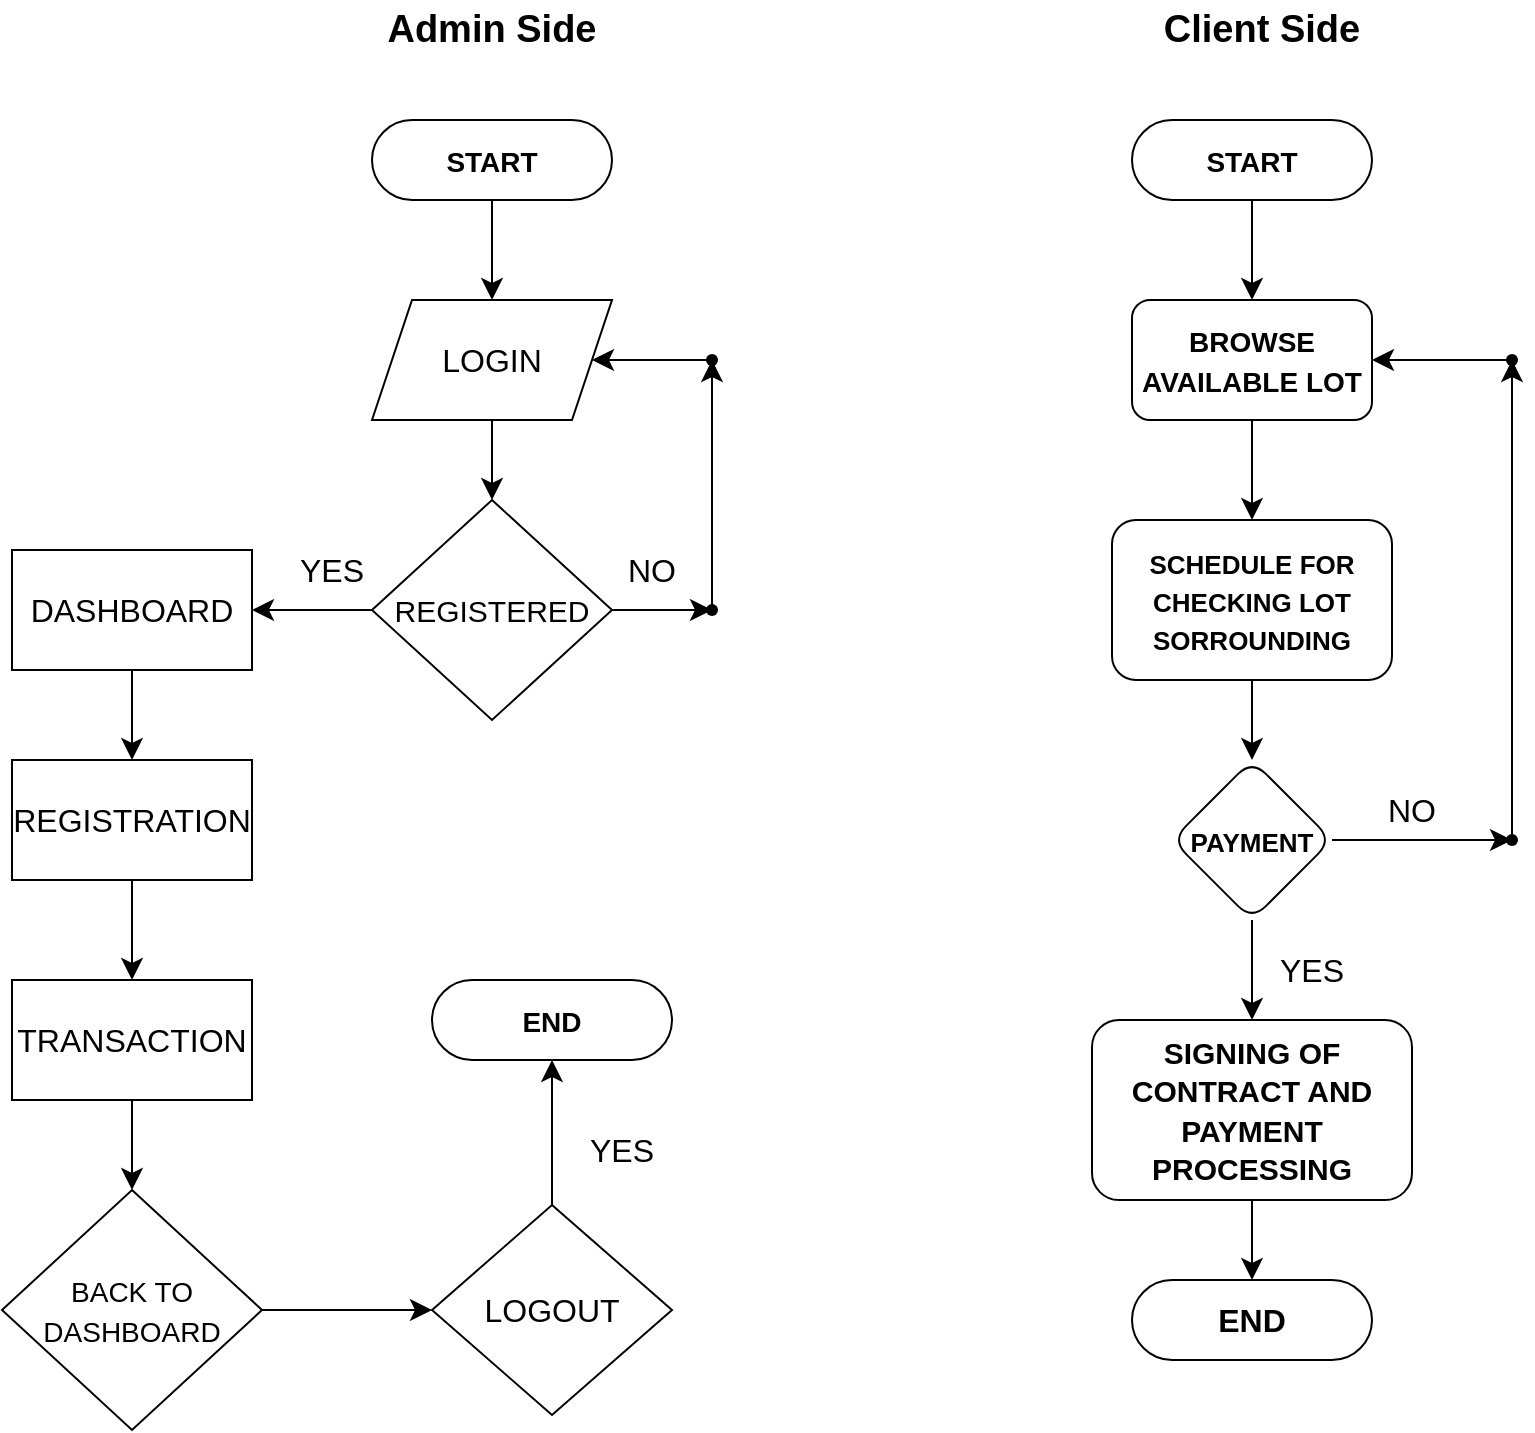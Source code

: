 <mxfile version="22.1.2" type="device">
  <diagram name="Page-1" id="edf60f1a-56cd-e834-aa8a-f176f3a09ee4">
    <mxGraphModel dx="993" dy="1060" grid="1" gridSize="10" guides="1" tooltips="1" connect="1" arrows="1" fold="1" page="1" pageScale="1" pageWidth="1100" pageHeight="850" background="none" math="0" shadow="0">
      <root>
        <mxCell id="0" />
        <mxCell id="1" parent="0" />
        <mxCell id="uFgtll1lMwdGewswQO8k-1" value="&lt;font style=&quot;font-size: 14px;&quot;&gt;&lt;b style=&quot;&quot;&gt;START&lt;/b&gt;&lt;/font&gt;" style="html=1;dashed=0;whiteSpace=wrap;shape=mxgraph.dfd.start;fontSize=16;" parent="1" vertex="1">
          <mxGeometry x="650" y="160" width="120" height="40" as="geometry" />
        </mxCell>
        <mxCell id="uFgtll1lMwdGewswQO8k-3" value="" style="endArrow=classic;html=1;rounded=0;fontSize=12;startSize=8;endSize=8;curved=1;entryX=0.5;entryY=0;entryDx=0;entryDy=0;exitX=0.5;exitY=0.5;exitDx=0;exitDy=20;exitPerimeter=0;" parent="1" source="uFgtll1lMwdGewswQO8k-1" edge="1">
          <mxGeometry width="50" height="50" relative="1" as="geometry">
            <mxPoint x="740" y="220" as="sourcePoint" />
            <mxPoint x="710" y="250" as="targetPoint" />
          </mxGeometry>
        </mxCell>
        <mxCell id="uFgtll1lMwdGewswQO8k-7" value="" style="edgeStyle=none;curved=1;rounded=0;orthogonalLoop=1;jettySize=auto;html=1;fontSize=12;startSize=8;endSize=8;" parent="1" source="uFgtll1lMwdGewswQO8k-5" target="uFgtll1lMwdGewswQO8k-6" edge="1">
          <mxGeometry relative="1" as="geometry" />
        </mxCell>
        <mxCell id="uFgtll1lMwdGewswQO8k-5" value="&lt;span style=&quot;font-size: 14px;&quot;&gt;&lt;b&gt;BROWSE AVAILABLE LOT&lt;/b&gt;&lt;/span&gt;" style="rounded=1;whiteSpace=wrap;html=1;fontSize=16;" parent="1" vertex="1">
          <mxGeometry x="650" y="250" width="120" height="60" as="geometry" />
        </mxCell>
        <mxCell id="uFgtll1lMwdGewswQO8k-9" value="" style="edgeStyle=none;curved=1;rounded=0;orthogonalLoop=1;jettySize=auto;html=1;fontSize=12;startSize=8;endSize=8;" parent="1" source="uFgtll1lMwdGewswQO8k-6" target="uFgtll1lMwdGewswQO8k-8" edge="1">
          <mxGeometry relative="1" as="geometry" />
        </mxCell>
        <mxCell id="uFgtll1lMwdGewswQO8k-6" value="&lt;span style=&quot;font-size: 13px;&quot;&gt;&lt;b&gt;SCHEDULE FOR CHECKING LOT SORROUNDING&lt;/b&gt;&lt;/span&gt;" style="whiteSpace=wrap;html=1;fontSize=16;rounded=1;" parent="1" vertex="1">
          <mxGeometry x="640" y="360" width="140" height="80" as="geometry" />
        </mxCell>
        <mxCell id="uFgtll1lMwdGewswQO8k-13" value="" style="edgeStyle=none;curved=1;rounded=0;orthogonalLoop=1;jettySize=auto;html=1;fontSize=12;startSize=8;endSize=8;" parent="1" source="uFgtll1lMwdGewswQO8k-8" target="uFgtll1lMwdGewswQO8k-12" edge="1">
          <mxGeometry relative="1" as="geometry" />
        </mxCell>
        <mxCell id="uFgtll1lMwdGewswQO8k-18" value="" style="edgeStyle=none;curved=1;rounded=0;orthogonalLoop=1;jettySize=auto;html=1;fontSize=12;startSize=8;endSize=8;" parent="1" source="uFgtll1lMwdGewswQO8k-8" target="uFgtll1lMwdGewswQO8k-17" edge="1">
          <mxGeometry relative="1" as="geometry" />
        </mxCell>
        <mxCell id="uFgtll1lMwdGewswQO8k-8" value="&lt;b&gt;&lt;font style=&quot;font-size: 13px;&quot;&gt;PAYMENT&lt;/font&gt;&lt;/b&gt;" style="rhombus;whiteSpace=wrap;html=1;fontSize=16;rounded=1;" parent="1" vertex="1">
          <mxGeometry x="670" y="480" width="80" height="80" as="geometry" />
        </mxCell>
        <mxCell id="uFgtll1lMwdGewswQO8k-15" value="" style="edgeStyle=none;curved=1;rounded=0;orthogonalLoop=1;jettySize=auto;html=1;fontSize=12;startSize=8;endSize=8;" parent="1" source="uFgtll1lMwdGewswQO8k-12" target="uFgtll1lMwdGewswQO8k-14" edge="1">
          <mxGeometry relative="1" as="geometry" />
        </mxCell>
        <mxCell id="uFgtll1lMwdGewswQO8k-12" value="" style="shape=waypoint;sketch=0;size=6;pointerEvents=1;points=[];fillColor=default;resizable=0;rotatable=0;perimeter=centerPerimeter;snapToPoint=1;fontSize=16;rounded=1;" parent="1" vertex="1">
          <mxGeometry x="830" y="510" width="20" height="20" as="geometry" />
        </mxCell>
        <mxCell id="uFgtll1lMwdGewswQO8k-16" value="" style="edgeStyle=none;curved=1;rounded=0;orthogonalLoop=1;jettySize=auto;html=1;fontSize=12;startSize=8;endSize=8;" parent="1" source="uFgtll1lMwdGewswQO8k-14" target="uFgtll1lMwdGewswQO8k-5" edge="1">
          <mxGeometry relative="1" as="geometry" />
        </mxCell>
        <mxCell id="uFgtll1lMwdGewswQO8k-14" value="" style="shape=waypoint;sketch=0;size=6;pointerEvents=1;points=[];fillColor=default;resizable=0;rotatable=0;perimeter=centerPerimeter;snapToPoint=1;fontSize=16;rounded=1;" parent="1" vertex="1">
          <mxGeometry x="830" y="270" width="20" height="20" as="geometry" />
        </mxCell>
        <mxCell id="uFgtll1lMwdGewswQO8k-17" value="&lt;b&gt;&lt;font style=&quot;font-size: 15px;&quot;&gt;SIGNING OF CONTRACT AND PAYMENT PROCESSING&lt;/font&gt;&lt;/b&gt;" style="rounded=1;whiteSpace=wrap;html=1;fontSize=16;" parent="1" vertex="1">
          <mxGeometry x="630" y="610" width="160" height="90" as="geometry" />
        </mxCell>
        <mxCell id="uFgtll1lMwdGewswQO8k-19" value="NO" style="text;strokeColor=none;fillColor=none;html=1;align=center;verticalAlign=middle;whiteSpace=wrap;rounded=0;fontSize=16;" parent="1" vertex="1">
          <mxGeometry x="760" y="490" width="60" height="30" as="geometry" />
        </mxCell>
        <mxCell id="uFgtll1lMwdGewswQO8k-20" value="YES" style="text;strokeColor=none;fillColor=none;html=1;align=center;verticalAlign=middle;whiteSpace=wrap;rounded=0;fontSize=16;" parent="1" vertex="1">
          <mxGeometry x="710" y="570" width="60" height="30" as="geometry" />
        </mxCell>
        <mxCell id="RyEKuef0UkZVwxssOhH2-1" value="&lt;font style=&quot;font-size: 19px;&quot;&gt;&lt;b&gt;Client Side&lt;/b&gt;&lt;/font&gt;" style="text;html=1;align=center;verticalAlign=middle;whiteSpace=wrap;rounded=0;fontSize=16;" vertex="1" parent="1">
          <mxGeometry x="620" y="100" width="190" height="30" as="geometry" />
        </mxCell>
        <mxCell id="RyEKuef0UkZVwxssOhH2-28" value="" style="edgeStyle=none;curved=1;rounded=0;orthogonalLoop=1;jettySize=auto;html=1;fontSize=12;startSize=8;endSize=8;" edge="1" parent="1" source="RyEKuef0UkZVwxssOhH2-2" target="RyEKuef0UkZVwxssOhH2-27">
          <mxGeometry relative="1" as="geometry" />
        </mxCell>
        <mxCell id="RyEKuef0UkZVwxssOhH2-2" value="&lt;font style=&quot;font-size: 14px;&quot;&gt;&lt;b style=&quot;&quot;&gt;START&lt;/b&gt;&lt;/font&gt;" style="html=1;dashed=0;whiteSpace=wrap;shape=mxgraph.dfd.start;fontSize=16;" vertex="1" parent="1">
          <mxGeometry x="270" y="160" width="120" height="40" as="geometry" />
        </mxCell>
        <mxCell id="RyEKuef0UkZVwxssOhH2-3" value="&lt;font style=&quot;font-size: 19px;&quot;&gt;&lt;b&gt;Admin&amp;nbsp;Side&lt;/b&gt;&lt;/font&gt;" style="text;html=1;align=center;verticalAlign=middle;whiteSpace=wrap;rounded=0;fontSize=16;" vertex="1" parent="1">
          <mxGeometry x="235" y="100" width="190" height="30" as="geometry" />
        </mxCell>
        <mxCell id="RyEKuef0UkZVwxssOhH2-17" value="&lt;b&gt;END&lt;/b&gt;" style="html=1;dashed=0;whiteSpace=wrap;shape=mxgraph.dfd.start;fontSize=16;" vertex="1" parent="1">
          <mxGeometry x="650" y="740" width="120" height="40" as="geometry" />
        </mxCell>
        <mxCell id="RyEKuef0UkZVwxssOhH2-20" style="edgeStyle=none;curved=1;rounded=0;orthogonalLoop=1;jettySize=auto;html=1;entryX=0.5;entryY=0.5;entryDx=0;entryDy=-20;entryPerimeter=0;fontSize=12;startSize=8;endSize=8;" edge="1" parent="1" source="uFgtll1lMwdGewswQO8k-17" target="RyEKuef0UkZVwxssOhH2-17">
          <mxGeometry relative="1" as="geometry" />
        </mxCell>
        <mxCell id="RyEKuef0UkZVwxssOhH2-30" value="" style="edgeStyle=none;curved=1;rounded=0;orthogonalLoop=1;jettySize=auto;html=1;fontSize=12;startSize=8;endSize=8;" edge="1" parent="1" source="RyEKuef0UkZVwxssOhH2-27" target="RyEKuef0UkZVwxssOhH2-29">
          <mxGeometry relative="1" as="geometry" />
        </mxCell>
        <mxCell id="RyEKuef0UkZVwxssOhH2-27" value="LOGIN" style="shape=parallelogram;perimeter=parallelogramPerimeter;whiteSpace=wrap;html=1;fixedSize=1;fontSize=16;dashed=0;" vertex="1" parent="1">
          <mxGeometry x="270" y="250" width="120" height="60" as="geometry" />
        </mxCell>
        <mxCell id="RyEKuef0UkZVwxssOhH2-32" value="" style="edgeStyle=none;curved=1;rounded=0;orthogonalLoop=1;jettySize=auto;html=1;fontSize=12;startSize=8;endSize=8;" edge="1" parent="1" source="RyEKuef0UkZVwxssOhH2-29" target="RyEKuef0UkZVwxssOhH2-31">
          <mxGeometry relative="1" as="geometry" />
        </mxCell>
        <mxCell id="RyEKuef0UkZVwxssOhH2-55" value="" style="edgeStyle=none;curved=1;rounded=0;orthogonalLoop=1;jettySize=auto;html=1;fontSize=12;startSize=8;endSize=8;" edge="1" parent="1" source="RyEKuef0UkZVwxssOhH2-29" target="RyEKuef0UkZVwxssOhH2-54">
          <mxGeometry relative="1" as="geometry" />
        </mxCell>
        <mxCell id="RyEKuef0UkZVwxssOhH2-29" value="&lt;font style=&quot;font-size: 15px;&quot;&gt;REGISTERED&lt;/font&gt;" style="rhombus;whiteSpace=wrap;html=1;fontSize=16;dashed=0;" vertex="1" parent="1">
          <mxGeometry x="270" y="350" width="120" height="110" as="geometry" />
        </mxCell>
        <mxCell id="RyEKuef0UkZVwxssOhH2-34" value="" style="edgeStyle=none;curved=1;rounded=0;orthogonalLoop=1;jettySize=auto;html=1;fontSize=12;startSize=8;endSize=8;" edge="1" parent="1" source="RyEKuef0UkZVwxssOhH2-31" target="RyEKuef0UkZVwxssOhH2-33">
          <mxGeometry relative="1" as="geometry" />
        </mxCell>
        <mxCell id="RyEKuef0UkZVwxssOhH2-31" value="DASHBOARD" style="whiteSpace=wrap;html=1;fontSize=16;dashed=0;" vertex="1" parent="1">
          <mxGeometry x="90" y="375" width="120" height="60" as="geometry" />
        </mxCell>
        <mxCell id="RyEKuef0UkZVwxssOhH2-62" value="" style="edgeStyle=none;curved=1;rounded=0;orthogonalLoop=1;jettySize=auto;html=1;fontSize=12;startSize=8;endSize=8;" edge="1" parent="1" source="RyEKuef0UkZVwxssOhH2-33" target="RyEKuef0UkZVwxssOhH2-38">
          <mxGeometry relative="1" as="geometry" />
        </mxCell>
        <mxCell id="RyEKuef0UkZVwxssOhH2-33" value="REGISTRATION" style="whiteSpace=wrap;html=1;fontSize=16;dashed=0;" vertex="1" parent="1">
          <mxGeometry x="90" y="480" width="120" height="60" as="geometry" />
        </mxCell>
        <mxCell id="RyEKuef0UkZVwxssOhH2-66" value="" style="edgeStyle=none;curved=1;rounded=0;orthogonalLoop=1;jettySize=auto;html=1;fontSize=12;startSize=8;endSize=8;" edge="1" parent="1" source="RyEKuef0UkZVwxssOhH2-35" target="RyEKuef0UkZVwxssOhH2-40">
          <mxGeometry relative="1" as="geometry" />
        </mxCell>
        <mxCell id="RyEKuef0UkZVwxssOhH2-35" value="LOGOUT" style="rhombus;whiteSpace=wrap;html=1;fontSize=16;dashed=0;" vertex="1" parent="1">
          <mxGeometry x="300" y="702.5" width="120" height="105" as="geometry" />
        </mxCell>
        <mxCell id="RyEKuef0UkZVwxssOhH2-37" value="YES" style="text;strokeColor=none;fillColor=none;html=1;align=center;verticalAlign=middle;whiteSpace=wrap;rounded=0;fontSize=16;" vertex="1" parent="1">
          <mxGeometry x="220" y="370" width="60" height="30" as="geometry" />
        </mxCell>
        <mxCell id="RyEKuef0UkZVwxssOhH2-63" value="" style="edgeStyle=none;curved=1;rounded=0;orthogonalLoop=1;jettySize=auto;html=1;fontSize=12;startSize=8;endSize=8;" edge="1" parent="1" source="RyEKuef0UkZVwxssOhH2-38" target="RyEKuef0UkZVwxssOhH2-44">
          <mxGeometry relative="1" as="geometry" />
        </mxCell>
        <mxCell id="RyEKuef0UkZVwxssOhH2-38" value="TRANSACTION" style="whiteSpace=wrap;html=1;fontSize=16;dashed=0;" vertex="1" parent="1">
          <mxGeometry x="90" y="590" width="120" height="60" as="geometry" />
        </mxCell>
        <mxCell id="RyEKuef0UkZVwxssOhH2-40" value="&lt;font style=&quot;font-size: 14px;&quot;&gt;&lt;b style=&quot;&quot;&gt;END&lt;/b&gt;&lt;/font&gt;" style="html=1;dashed=0;whiteSpace=wrap;shape=mxgraph.dfd.start;fontSize=16;" vertex="1" parent="1">
          <mxGeometry x="300" y="590" width="120" height="40" as="geometry" />
        </mxCell>
        <mxCell id="RyEKuef0UkZVwxssOhH2-64" value="" style="edgeStyle=none;curved=1;rounded=0;orthogonalLoop=1;jettySize=auto;html=1;fontSize=12;startSize=8;endSize=8;" edge="1" parent="1" source="RyEKuef0UkZVwxssOhH2-44" target="RyEKuef0UkZVwxssOhH2-35">
          <mxGeometry relative="1" as="geometry" />
        </mxCell>
        <mxCell id="RyEKuef0UkZVwxssOhH2-44" value="&lt;font style=&quot;font-size: 14px;&quot;&gt;BACK TO DASHBOARD&lt;/font&gt;" style="rhombus;whiteSpace=wrap;html=1;fontSize=16;dashed=0;" vertex="1" parent="1">
          <mxGeometry x="85" y="695" width="130" height="120" as="geometry" />
        </mxCell>
        <mxCell id="RyEKuef0UkZVwxssOhH2-57" value="" style="edgeStyle=none;curved=1;rounded=0;orthogonalLoop=1;jettySize=auto;html=1;fontSize=12;startSize=8;endSize=8;" edge="1" parent="1" source="RyEKuef0UkZVwxssOhH2-54" target="RyEKuef0UkZVwxssOhH2-56">
          <mxGeometry relative="1" as="geometry" />
        </mxCell>
        <mxCell id="RyEKuef0UkZVwxssOhH2-54" value="" style="shape=waypoint;sketch=0;size=6;pointerEvents=1;points=[];fillColor=default;resizable=0;rotatable=0;perimeter=centerPerimeter;snapToPoint=1;fontSize=16;dashed=0;" vertex="1" parent="1">
          <mxGeometry x="430" y="395" width="20" height="20" as="geometry" />
        </mxCell>
        <mxCell id="RyEKuef0UkZVwxssOhH2-58" value="" style="edgeStyle=none;curved=1;rounded=0;orthogonalLoop=1;jettySize=auto;html=1;fontSize=12;startSize=8;endSize=8;" edge="1" parent="1" source="RyEKuef0UkZVwxssOhH2-56" target="RyEKuef0UkZVwxssOhH2-27">
          <mxGeometry relative="1" as="geometry" />
        </mxCell>
        <mxCell id="RyEKuef0UkZVwxssOhH2-56" value="" style="shape=waypoint;sketch=0;size=6;pointerEvents=1;points=[];fillColor=default;resizable=0;rotatable=0;perimeter=centerPerimeter;snapToPoint=1;fontSize=16;dashed=0;" vertex="1" parent="1">
          <mxGeometry x="430" y="270" width="20" height="20" as="geometry" />
        </mxCell>
        <mxCell id="RyEKuef0UkZVwxssOhH2-59" value="NO" style="text;strokeColor=none;fillColor=none;html=1;align=center;verticalAlign=middle;whiteSpace=wrap;rounded=0;fontSize=16;" vertex="1" parent="1">
          <mxGeometry x="380" y="370" width="60" height="30" as="geometry" />
        </mxCell>
        <mxCell id="RyEKuef0UkZVwxssOhH2-67" value="YES" style="text;strokeColor=none;fillColor=none;html=1;align=center;verticalAlign=middle;whiteSpace=wrap;rounded=0;fontSize=16;" vertex="1" parent="1">
          <mxGeometry x="365" y="660" width="60" height="30" as="geometry" />
        </mxCell>
      </root>
    </mxGraphModel>
  </diagram>
</mxfile>
